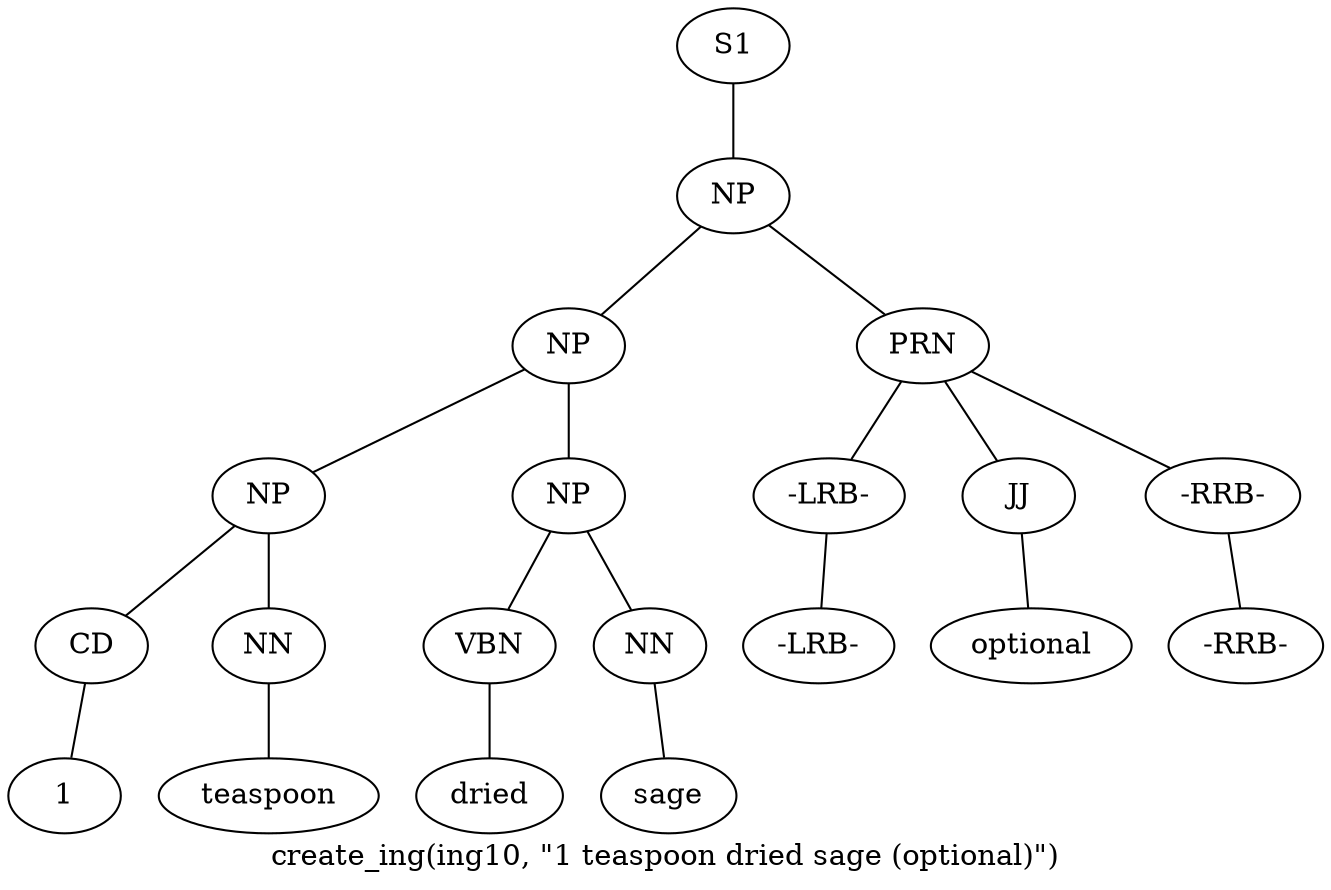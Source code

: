 graph SyntaxGraph {
	label = "create_ing(ing10, \"1 teaspoon dried sage (optional)\")";
	Node0 [label="S1"];
	Node1 [label="NP"];
	Node2 [label="NP"];
	Node3 [label="NP"];
	Node4 [label="CD"];
	Node5 [label="1"];
	Node6 [label="NN"];
	Node7 [label="teaspoon"];
	Node8 [label="NP"];
	Node9 [label="VBN"];
	Node10 [label="dried"];
	Node11 [label="NN"];
	Node12 [label="sage"];
	Node13 [label="PRN"];
	Node14 [label="-LRB-"];
	Node15 [label="-LRB-"];
	Node16 [label="JJ"];
	Node17 [label="optional"];
	Node18 [label="-RRB-"];
	Node19 [label="-RRB-"];

	Node0 -- Node1;
	Node1 -- Node2;
	Node1 -- Node13;
	Node2 -- Node3;
	Node2 -- Node8;
	Node3 -- Node4;
	Node3 -- Node6;
	Node4 -- Node5;
	Node6 -- Node7;
	Node8 -- Node9;
	Node8 -- Node11;
	Node9 -- Node10;
	Node11 -- Node12;
	Node13 -- Node14;
	Node13 -- Node16;
	Node13 -- Node18;
	Node14 -- Node15;
	Node16 -- Node17;
	Node18 -- Node19;
}